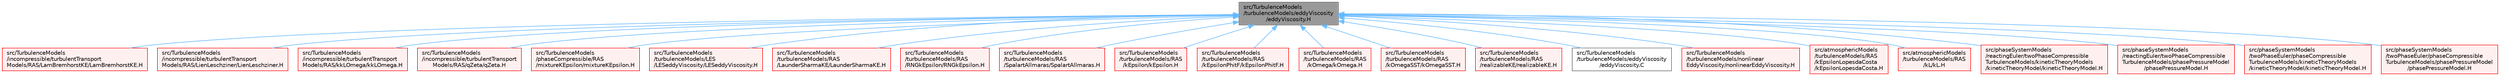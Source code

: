 digraph "src/TurbulenceModels/turbulenceModels/eddyViscosity/eddyViscosity.H"
{
 // LATEX_PDF_SIZE
  bgcolor="transparent";
  edge [fontname=Helvetica,fontsize=10,labelfontname=Helvetica,labelfontsize=10];
  node [fontname=Helvetica,fontsize=10,shape=box,height=0.2,width=0.4];
  Node1 [id="Node000001",label="src/TurbulenceModels\l/turbulenceModels/eddyViscosity\l/eddyViscosity.H",height=0.2,width=0.4,color="gray40", fillcolor="grey60", style="filled", fontcolor="black",tooltip=" "];
  Node1 -> Node2 [id="edge1_Node000001_Node000002",dir="back",color="steelblue1",style="solid",tooltip=" "];
  Node2 [id="Node000002",label="src/TurbulenceModels\l/incompressible/turbulentTransport\lModels/RAS/LamBremhorstKE/LamBremhorstKE.H",height=0.2,width=0.4,color="red", fillcolor="#FFF0F0", style="filled",URL="$LamBremhorstKE_8H.html",tooltip=" "];
  Node1 -> Node4 [id="edge2_Node000001_Node000004",dir="back",color="steelblue1",style="solid",tooltip=" "];
  Node4 [id="Node000004",label="src/TurbulenceModels\l/incompressible/turbulentTransport\lModels/RAS/LienLeschziner/LienLeschziner.H",height=0.2,width=0.4,color="red", fillcolor="#FFF0F0", style="filled",URL="$LienLeschziner_8H.html",tooltip=" "];
  Node1 -> Node6 [id="edge3_Node000001_Node000006",dir="back",color="steelblue1",style="solid",tooltip=" "];
  Node6 [id="Node000006",label="src/TurbulenceModels\l/incompressible/turbulentTransport\lModels/RAS/kkLOmega/kkLOmega.H",height=0.2,width=0.4,color="red", fillcolor="#FFF0F0", style="filled",URL="$kkLOmega_8H.html",tooltip=" "];
  Node1 -> Node8 [id="edge4_Node000001_Node000008",dir="back",color="steelblue1",style="solid",tooltip=" "];
  Node8 [id="Node000008",label="src/TurbulenceModels\l/incompressible/turbulentTransport\lModels/RAS/qZeta/qZeta.H",height=0.2,width=0.4,color="red", fillcolor="#FFF0F0", style="filled",URL="$qZeta_8H.html",tooltip=" "];
  Node1 -> Node10 [id="edge5_Node000001_Node000010",dir="back",color="steelblue1",style="solid",tooltip=" "];
  Node10 [id="Node000010",label="src/TurbulenceModels\l/phaseCompressible/RAS\l/mixtureKEpsilon/mixtureKEpsilon.H",height=0.2,width=0.4,color="red", fillcolor="#FFF0F0", style="filled",URL="$mixtureKEpsilon_8H.html",tooltip=" "];
  Node1 -> Node14 [id="edge6_Node000001_Node000014",dir="back",color="steelblue1",style="solid",tooltip=" "];
  Node14 [id="Node000014",label="src/TurbulenceModels\l/turbulenceModels/LES\l/LESeddyViscosity/LESeddyViscosity.H",height=0.2,width=0.4,color="red", fillcolor="#FFF0F0", style="filled",URL="$LESeddyViscosity_8H.html",tooltip=" "];
  Node1 -> Node39 [id="edge7_Node000001_Node000039",dir="back",color="steelblue1",style="solid",tooltip=" "];
  Node39 [id="Node000039",label="src/TurbulenceModels\l/turbulenceModels/RAS\l/LaunderSharmaKE/LaunderSharmaKE.H",height=0.2,width=0.4,color="red", fillcolor="#FFF0F0", style="filled",URL="$TurbulenceModels_2turbulenceModels_2RAS_2LaunderSharmaKE_2LaunderSharmaKE_8H.html",tooltip=" "];
  Node1 -> Node41 [id="edge8_Node000001_Node000041",dir="back",color="steelblue1",style="solid",tooltip=" "];
  Node41 [id="Node000041",label="src/TurbulenceModels\l/turbulenceModels/RAS\l/RNGkEpsilon/RNGkEpsilon.H",height=0.2,width=0.4,color="red", fillcolor="#FFF0F0", style="filled",URL="$RNGkEpsilon_8H.html",tooltip=" "];
  Node1 -> Node43 [id="edge9_Node000001_Node000043",dir="back",color="steelblue1",style="solid",tooltip=" "];
  Node43 [id="Node000043",label="src/TurbulenceModels\l/turbulenceModels/RAS\l/SpalartAllmaras/SpalartAllmaras.H",height=0.2,width=0.4,color="red", fillcolor="#FFF0F0", style="filled",URL="$TurbulenceModels_2turbulenceModels_2RAS_2SpalartAllmaras_2SpalartAllmaras_8H.html",tooltip=" "];
  Node1 -> Node45 [id="edge10_Node000001_Node000045",dir="back",color="steelblue1",style="solid",tooltip=" "];
  Node45 [id="Node000045",label="src/TurbulenceModels\l/turbulenceModels/RAS\l/kEpsilon/kEpsilon.H",height=0.2,width=0.4,color="red", fillcolor="#FFF0F0", style="filled",URL="$TurbulenceModels_2turbulenceModels_2RAS_2kEpsilon_2kEpsilon_8H.html",tooltip=" "];
  Node1 -> Node47 [id="edge11_Node000001_Node000047",dir="back",color="steelblue1",style="solid",tooltip=" "];
  Node47 [id="Node000047",label="src/TurbulenceModels\l/turbulenceModels/RAS\l/kEpsilonPhitF/kEpsilonPhitF.H",height=0.2,width=0.4,color="red", fillcolor="#FFF0F0", style="filled",URL="$kEpsilonPhitF_8H.html",tooltip=" "];
  Node1 -> Node49 [id="edge12_Node000001_Node000049",dir="back",color="steelblue1",style="solid",tooltip=" "];
  Node49 [id="Node000049",label="src/TurbulenceModels\l/turbulenceModels/RAS\l/kOmega/kOmega.H",height=0.2,width=0.4,color="red", fillcolor="#FFF0F0", style="filled",URL="$kOmega_8H.html",tooltip=" "];
  Node1 -> Node51 [id="edge13_Node000001_Node000051",dir="back",color="steelblue1",style="solid",tooltip=" "];
  Node51 [id="Node000051",label="src/TurbulenceModels\l/turbulenceModels/RAS\l/kOmegaSST/kOmegaSST.H",height=0.2,width=0.4,color="red", fillcolor="#FFF0F0", style="filled",URL="$TurbulenceModels_2turbulenceModels_2RAS_2kOmegaSST_2kOmegaSST_8H.html",tooltip=" "];
  Node1 -> Node53 [id="edge14_Node000001_Node000053",dir="back",color="steelblue1",style="solid",tooltip=" "];
  Node53 [id="Node000053",label="src/TurbulenceModels\l/turbulenceModels/RAS\l/realizableKE/realizableKE.H",height=0.2,width=0.4,color="red", fillcolor="#FFF0F0", style="filled",URL="$realizableKE_8H.html",tooltip=" "];
  Node1 -> Node55 [id="edge15_Node000001_Node000055",dir="back",color="steelblue1",style="solid",tooltip=" "];
  Node55 [id="Node000055",label="src/TurbulenceModels\l/turbulenceModels/eddyViscosity\l/eddyViscosity.C",height=0.2,width=0.4,color="grey40", fillcolor="white", style="filled",URL="$eddyViscosity_8C.html",tooltip=" "];
  Node1 -> Node56 [id="edge16_Node000001_Node000056",dir="back",color="steelblue1",style="solid",tooltip=" "];
  Node56 [id="Node000056",label="src/TurbulenceModels\l/turbulenceModels/nonlinear\lEddyViscosity/nonlinearEddyViscosity.H",height=0.2,width=0.4,color="red", fillcolor="#FFF0F0", style="filled",URL="$nonlinearEddyViscosity_8H.html",tooltip=" "];
  Node1 -> Node62 [id="edge17_Node000001_Node000062",dir="back",color="steelblue1",style="solid",tooltip=" "];
  Node62 [id="Node000062",label="src/atmosphericModels\l/turbulenceModels/RAS\l/kEpsilonLopesdaCosta\l/kEpsilonLopesdaCosta.H",height=0.2,width=0.4,color="red", fillcolor="#FFF0F0", style="filled",URL="$kEpsilonLopesdaCosta_8H.html",tooltip=" "];
  Node1 -> Node66 [id="edge18_Node000001_Node000066",dir="back",color="steelblue1",style="solid",tooltip=" "];
  Node66 [id="Node000066",label="src/atmosphericModels\l/turbulenceModels/RAS\l/kL/kL.H",height=0.2,width=0.4,color="red", fillcolor="#FFF0F0", style="filled",URL="$kL_8H.html",tooltip=" "];
  Node1 -> Node68 [id="edge19_Node000001_Node000068",dir="back",color="steelblue1",style="solid",tooltip=" "];
  Node68 [id="Node000068",label="src/phaseSystemModels\l/reactingEuler/twoPhaseCompressible\lTurbulenceModels/kineticTheoryModels\l/kineticTheoryModel/kineticTheoryModel.H",height=0.2,width=0.4,color="red", fillcolor="#FFF0F0", style="filled",URL="$reactingEuler_2twoPhaseCompressibleTurbulenceModels_2kineticTheoryModels_2kineticTheoryModel_2kineticTheoryModel_8H.html",tooltip=" "];
  Node1 -> Node70 [id="edge20_Node000001_Node000070",dir="back",color="steelblue1",style="solid",tooltip=" "];
  Node70 [id="Node000070",label="src/phaseSystemModels\l/reactingEuler/twoPhaseCompressible\lTurbulenceModels/phasePressureModel\l/phasePressureModel.H",height=0.2,width=0.4,color="red", fillcolor="#FFF0F0", style="filled",URL="$reactingEuler_2twoPhaseCompressibleTurbulenceModels_2phasePressureModel_2phasePressureModel_8H.html",tooltip=" "];
  Node1 -> Node72 [id="edge21_Node000001_Node000072",dir="back",color="steelblue1",style="solid",tooltip=" "];
  Node72 [id="Node000072",label="src/phaseSystemModels\l/twoPhaseEuler/phaseCompressible\lTurbulenceModels/kineticTheoryModels\l/kineticTheoryModel/kineticTheoryModel.H",height=0.2,width=0.4,color="red", fillcolor="#FFF0F0", style="filled",URL="$twoPhaseEuler_2phaseCompressibleTurbulenceModels_2kineticTheoryModels_2kineticTheoryModel_2kineticTheoryModel_8H.html",tooltip=" "];
  Node1 -> Node74 [id="edge22_Node000001_Node000074",dir="back",color="steelblue1",style="solid",tooltip=" "];
  Node74 [id="Node000074",label="src/phaseSystemModels\l/twoPhaseEuler/phaseCompressible\lTurbulenceModels/phasePressureModel\l/phasePressureModel.H",height=0.2,width=0.4,color="red", fillcolor="#FFF0F0", style="filled",URL="$twoPhaseEuler_2phaseCompressibleTurbulenceModels_2phasePressureModel_2phasePressureModel_8H.html",tooltip=" "];
}
